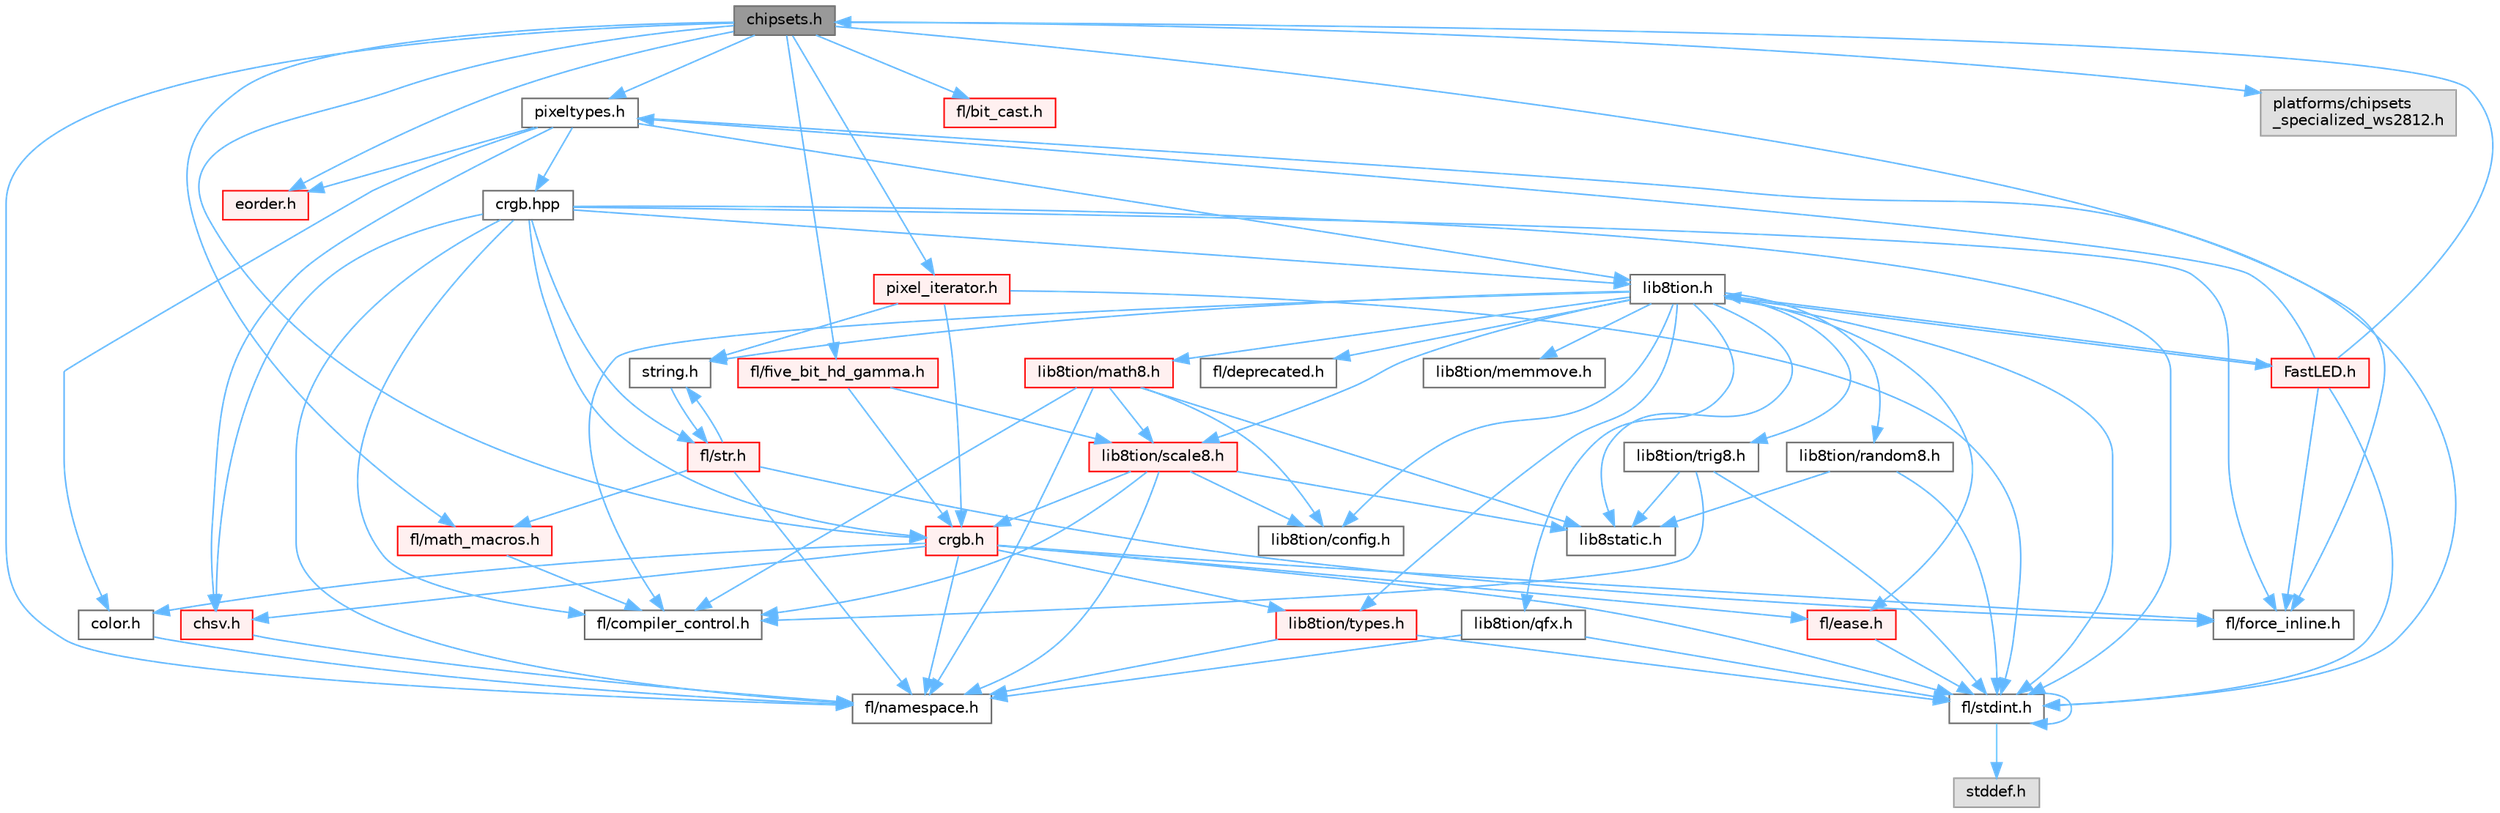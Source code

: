 digraph "chipsets.h"
{
 // INTERACTIVE_SVG=YES
 // LATEX_PDF_SIZE
  bgcolor="transparent";
  edge [fontname=Helvetica,fontsize=10,labelfontname=Helvetica,labelfontsize=10];
  node [fontname=Helvetica,fontsize=10,shape=box,height=0.2,width=0.4];
  Node1 [id="Node000001",label="chipsets.h",height=0.2,width=0.4,color="gray40", fillcolor="grey60", style="filled", fontcolor="black",tooltip="Contains the bulk of the definitions for the various LED chipsets supported."];
  Node1 -> Node2 [id="edge1_Node000001_Node000002",color="steelblue1",style="solid",tooltip=" "];
  Node2 [id="Node000002",label="pixeltypes.h",height=0.2,width=0.4,color="grey40", fillcolor="white", style="filled",URL="$d2/dba/pixeltypes_8h.html",tooltip="Includes defintions for RGB and HSV pixels."];
  Node2 -> Node3 [id="edge2_Node000002_Node000003",color="steelblue1",style="solid",tooltip=" "];
  Node3 [id="Node000003",label="fl/stdint.h",height=0.2,width=0.4,color="grey40", fillcolor="white", style="filled",URL="$df/dd8/stdint_8h.html",tooltip=" "];
  Node3 -> Node4 [id="edge3_Node000003_Node000004",color="steelblue1",style="solid",tooltip=" "];
  Node4 [id="Node000004",label="stddef.h",height=0.2,width=0.4,color="grey60", fillcolor="#E0E0E0", style="filled",tooltip=" "];
  Node3 -> Node3 [id="edge4_Node000003_Node000003",color="steelblue1",style="solid",tooltip=" "];
  Node2 -> Node5 [id="edge5_Node000002_Node000005",color="steelblue1",style="solid",tooltip=" "];
  Node5 [id="Node000005",label="lib8tion.h",height=0.2,width=0.4,color="grey40", fillcolor="white", style="filled",URL="$df/da5/lib8tion_8h.html",tooltip="Fast, efficient 8-bit math functions specifically designed for high-performance LED programming."];
  Node5 -> Node6 [id="edge6_Node000005_Node000006",color="steelblue1",style="solid",tooltip=" "];
  Node6 [id="Node000006",label="FastLED.h",height=0.2,width=0.4,color="red", fillcolor="#FFF0F0", style="filled",URL="$db/d97/_fast_l_e_d_8h.html",tooltip="central include file for FastLED, defines the CFastLED class/object"];
  Node6 -> Node3 [id="edge7_Node000006_Node000003",color="steelblue1",style="solid",tooltip=" "];
  Node6 -> Node10 [id="edge8_Node000006_Node000010",color="steelblue1",style="solid",tooltip=" "];
  Node10 [id="Node000010",label="fl/force_inline.h",height=0.2,width=0.4,color="grey40", fillcolor="white", style="filled",URL="$d4/d64/force__inline_8h.html",tooltip=" "];
  Node6 -> Node5 [id="edge9_Node000006_Node000005",color="steelblue1",style="solid",tooltip=" "];
  Node6 -> Node2 [id="edge10_Node000006_Node000002",color="steelblue1",style="solid",tooltip=" "];
  Node6 -> Node1 [id="edge11_Node000006_Node000001",color="steelblue1",style="solid",tooltip=" "];
  Node5 -> Node36 [id="edge12_Node000005_Node000036",color="steelblue1",style="solid",tooltip=" "];
  Node36 [id="Node000036",label="lib8tion/types.h",height=0.2,width=0.4,color="red", fillcolor="#FFF0F0", style="filled",URL="$d9/ddf/lib8tion_2types_8h.html",tooltip="Defines fractional types used for lib8tion functions."];
  Node36 -> Node3 [id="edge13_Node000036_Node000003",color="steelblue1",style="solid",tooltip=" "];
  Node36 -> Node15 [id="edge14_Node000036_Node000015",color="steelblue1",style="solid",tooltip=" "];
  Node15 [id="Node000015",label="fl/namespace.h",height=0.2,width=0.4,color="grey40", fillcolor="white", style="filled",URL="$df/d2a/namespace_8h.html",tooltip="Implements the FastLED namespace macros."];
  Node5 -> Node65 [id="edge15_Node000005_Node000065",color="steelblue1",style="solid",tooltip=" "];
  Node65 [id="Node000065",label="fl/deprecated.h",height=0.2,width=0.4,color="grey40", fillcolor="white", style="filled",URL="$d4/dce/deprecated_8h.html",tooltip=" "];
  Node5 -> Node45 [id="edge16_Node000005_Node000045",color="steelblue1",style="solid",tooltip=" "];
  Node45 [id="Node000045",label="fl/compiler_control.h",height=0.2,width=0.4,color="grey40", fillcolor="white", style="filled",URL="$d4/d54/compiler__control_8h.html",tooltip=" "];
  Node5 -> Node3 [id="edge17_Node000005_Node000003",color="steelblue1",style="solid",tooltip=" "];
  Node5 -> Node28 [id="edge18_Node000005_Node000028",color="steelblue1",style="solid",tooltip=" "];
  Node28 [id="Node000028",label="lib8static.h",height=0.2,width=0.4,color="grey40", fillcolor="white", style="filled",URL="$d4/d7a/lib8static_8h.html",tooltip="Defines static inlining macros for lib8tion functions."];
  Node5 -> Node128 [id="edge19_Node000005_Node000128",color="steelblue1",style="solid",tooltip=" "];
  Node128 [id="Node000128",label="lib8tion/qfx.h",height=0.2,width=0.4,color="grey40", fillcolor="white", style="filled",URL="$d2/d19/qfx_8h.html",tooltip=" "];
  Node128 -> Node3 [id="edge20_Node000128_Node000003",color="steelblue1",style="solid",tooltip=" "];
  Node128 -> Node15 [id="edge21_Node000128_Node000015",color="steelblue1",style="solid",tooltip=" "];
  Node5 -> Node124 [id="edge22_Node000005_Node000124",color="steelblue1",style="solid",tooltip=" "];
  Node124 [id="Node000124",label="lib8tion/memmove.h",height=0.2,width=0.4,color="grey40", fillcolor="white", style="filled",URL="$d9/d72/memmove_8h.html",tooltip=" "];
  Node5 -> Node83 [id="edge23_Node000005_Node000083",color="steelblue1",style="solid",tooltip=" "];
  Node83 [id="Node000083",label="lib8tion/config.h",height=0.2,width=0.4,color="grey40", fillcolor="white", style="filled",URL="$db/d16/config_8h.html",tooltip=" "];
  Node5 -> Node80 [id="edge24_Node000005_Node000080",color="steelblue1",style="solid",tooltip=" "];
  Node80 [id="Node000080",label="fl/ease.h",height=0.2,width=0.4,color="red", fillcolor="#FFF0F0", style="filled",URL="$db/d19/ease_8h.html",tooltip=" "];
  Node80 -> Node3 [id="edge25_Node000080_Node000003",color="steelblue1",style="solid",tooltip=" "];
  Node5 -> Node38 [id="edge26_Node000005_Node000038",color="steelblue1",style="solid",tooltip=" "];
  Node38 [id="Node000038",label="string.h",height=0.2,width=0.4,color="grey40", fillcolor="white", style="filled",URL="$da/d66/string_8h.html",tooltip=" "];
  Node38 -> Node39 [id="edge27_Node000038_Node000039",color="steelblue1",style="solid",tooltip=" "];
  Node39 [id="Node000039",label="fl/str.h",height=0.2,width=0.4,color="red", fillcolor="#FFF0F0", style="filled",URL="$d1/d93/str_8h.html",tooltip=" "];
  Node39 -> Node38 [id="edge28_Node000039_Node000038",color="steelblue1",style="solid",tooltip=" "];
  Node39 -> Node44 [id="edge29_Node000039_Node000044",color="steelblue1",style="solid",tooltip=" "];
  Node44 [id="Node000044",label="fl/math_macros.h",height=0.2,width=0.4,color="red", fillcolor="#FFF0F0", style="filled",URL="$d8/db8/math__macros_8h.html",tooltip=" "];
  Node44 -> Node45 [id="edge30_Node000044_Node000045",color="steelblue1",style="solid",tooltip=" "];
  Node39 -> Node15 [id="edge31_Node000039_Node000015",color="steelblue1",style="solid",tooltip=" "];
  Node39 -> Node10 [id="edge32_Node000039_Node000010",color="steelblue1",style="solid",tooltip=" "];
  Node5 -> Node133 [id="edge33_Node000005_Node000133",color="steelblue1",style="solid",tooltip=" "];
  Node133 [id="Node000133",label="lib8tion/math8.h",height=0.2,width=0.4,color="red", fillcolor="#FFF0F0", style="filled",URL="$d5/dd1/math8_8h.html",tooltip="Fast, efficient 8-bit math functions specifically designed for high-performance LED programming."];
  Node133 -> Node83 [id="edge34_Node000133_Node000083",color="steelblue1",style="solid",tooltip=" "];
  Node133 -> Node82 [id="edge35_Node000133_Node000082",color="steelblue1",style="solid",tooltip=" "];
  Node82 [id="Node000082",label="lib8tion/scale8.h",height=0.2,width=0.4,color="red", fillcolor="#FFF0F0", style="filled",URL="$db/d91/scale8_8h.html",tooltip="Fast, efficient 8-bit scaling functions specifically designed for high-performance LED programming."];
  Node82 -> Node45 [id="edge36_Node000082_Node000045",color="steelblue1",style="solid",tooltip=" "];
  Node82 -> Node83 [id="edge37_Node000082_Node000083",color="steelblue1",style="solid",tooltip=" "];
  Node82 -> Node33 [id="edge38_Node000082_Node000033",color="steelblue1",style="solid",tooltip=" "];
  Node33 [id="Node000033",label="crgb.h",height=0.2,width=0.4,color="red", fillcolor="#FFF0F0", style="filled",URL="$db/dd1/crgb_8h.html",tooltip="Defines the red, green, and blue (RGB) pixel struct."];
  Node33 -> Node3 [id="edge39_Node000033_Node000003",color="steelblue1",style="solid",tooltip=" "];
  Node33 -> Node34 [id="edge40_Node000033_Node000034",color="steelblue1",style="solid",tooltip=" "];
  Node34 [id="Node000034",label="chsv.h",height=0.2,width=0.4,color="red", fillcolor="#FFF0F0", style="filled",URL="$d8/dd0/chsv_8h.html",tooltip="Defines the hue, saturation, and value (HSV) pixel struct."];
  Node34 -> Node15 [id="edge41_Node000034_Node000015",color="steelblue1",style="solid",tooltip=" "];
  Node33 -> Node15 [id="edge42_Node000033_Node000015",color="steelblue1",style="solid",tooltip=" "];
  Node33 -> Node23 [id="edge43_Node000033_Node000023",color="steelblue1",style="solid",tooltip=" "];
  Node23 [id="Node000023",label="color.h",height=0.2,width=0.4,color="grey40", fillcolor="white", style="filled",URL="$d2/d6b/src_2color_8h.html",tooltip="Contains definitions for color correction and temperature."];
  Node23 -> Node15 [id="edge44_Node000023_Node000015",color="steelblue1",style="solid",tooltip=" "];
  Node33 -> Node36 [id="edge45_Node000033_Node000036",color="steelblue1",style="solid",tooltip=" "];
  Node33 -> Node10 [id="edge46_Node000033_Node000010",color="steelblue1",style="solid",tooltip=" "];
  Node33 -> Node80 [id="edge47_Node000033_Node000080",color="steelblue1",style="solid",tooltip=" "];
  Node82 -> Node15 [id="edge48_Node000082_Node000015",color="steelblue1",style="solid",tooltip=" "];
  Node82 -> Node28 [id="edge49_Node000082_Node000028",color="steelblue1",style="solid",tooltip=" "];
  Node133 -> Node28 [id="edge50_Node000133_Node000028",color="steelblue1",style="solid",tooltip=" "];
  Node133 -> Node15 [id="edge51_Node000133_Node000015",color="steelblue1",style="solid",tooltip=" "];
  Node133 -> Node45 [id="edge52_Node000133_Node000045",color="steelblue1",style="solid",tooltip=" "];
  Node5 -> Node82 [id="edge53_Node000005_Node000082",color="steelblue1",style="solid",tooltip=" "];
  Node5 -> Node98 [id="edge54_Node000005_Node000098",color="steelblue1",style="solid",tooltip=" "];
  Node98 [id="Node000098",label="lib8tion/random8.h",height=0.2,width=0.4,color="grey40", fillcolor="white", style="filled",URL="$d9/dfa/random8_8h.html",tooltip="Fast, efficient random number generators specifically designed for high-performance LED programming."];
  Node98 -> Node3 [id="edge55_Node000098_Node000003",color="steelblue1",style="solid",tooltip=" "];
  Node98 -> Node28 [id="edge56_Node000098_Node000028",color="steelblue1",style="solid",tooltip=" "];
  Node5 -> Node134 [id="edge57_Node000005_Node000134",color="steelblue1",style="solid",tooltip=" "];
  Node134 [id="Node000134",label="lib8tion/trig8.h",height=0.2,width=0.4,color="grey40", fillcolor="white", style="filled",URL="$d3/db9/trig8_8h.html",tooltip="Fast, efficient 8-bit trigonometry functions specifically designed for high-performance LED programmi..."];
  Node134 -> Node3 [id="edge58_Node000134_Node000003",color="steelblue1",style="solid",tooltip=" "];
  Node134 -> Node28 [id="edge59_Node000134_Node000028",color="steelblue1",style="solid",tooltip=" "];
  Node134 -> Node45 [id="edge60_Node000134_Node000045",color="steelblue1",style="solid",tooltip=" "];
  Node2 -> Node23 [id="edge61_Node000002_Node000023",color="steelblue1",style="solid",tooltip=" "];
  Node2 -> Node24 [id="edge62_Node000002_Node000024",color="steelblue1",style="solid",tooltip=" "];
  Node24 [id="Node000024",label="eorder.h",height=0.2,width=0.4,color="red", fillcolor="#FFF0F0", style="filled",URL="$db/d07/eorder_8h.html",tooltip="Defines color channel ordering enumerations."];
  Node2 -> Node34 [id="edge63_Node000002_Node000034",color="steelblue1",style="solid",tooltip=" "];
  Node2 -> Node135 [id="edge64_Node000002_Node000135",color="steelblue1",style="solid",tooltip=" "];
  Node135 [id="Node000135",label="crgb.hpp",height=0.2,width=0.4,color="grey40", fillcolor="white", style="filled",URL="$d0/d4b/crgb_8hpp.html",tooltip="Defines utility functions for the red, green, and blue (RGB) pixel struct."];
  Node135 -> Node3 [id="edge65_Node000135_Node000003",color="steelblue1",style="solid",tooltip=" "];
  Node135 -> Node34 [id="edge66_Node000135_Node000034",color="steelblue1",style="solid",tooltip=" "];
  Node135 -> Node33 [id="edge67_Node000135_Node000033",color="steelblue1",style="solid",tooltip=" "];
  Node135 -> Node5 [id="edge68_Node000135_Node000005",color="steelblue1",style="solid",tooltip=" "];
  Node135 -> Node15 [id="edge69_Node000135_Node000015",color="steelblue1",style="solid",tooltip=" "];
  Node135 -> Node10 [id="edge70_Node000135_Node000010",color="steelblue1",style="solid",tooltip=" "];
  Node135 -> Node39 [id="edge71_Node000135_Node000039",color="steelblue1",style="solid",tooltip=" "];
  Node135 -> Node45 [id="edge72_Node000135_Node000045",color="steelblue1",style="solid",tooltip=" "];
  Node1 -> Node31 [id="edge73_Node000001_Node000031",color="steelblue1",style="solid",tooltip=" "];
  Node31 [id="Node000031",label="fl/five_bit_hd_gamma.h",height=0.2,width=0.4,color="red", fillcolor="#FFF0F0", style="filled",URL="$dc/d44/five__bit__hd__gamma_8h.html",tooltip="Declares functions for five-bit gamma correction."];
  Node31 -> Node33 [id="edge74_Node000031_Node000033",color="steelblue1",style="solid",tooltip=" "];
  Node31 -> Node82 [id="edge75_Node000031_Node000082",color="steelblue1",style="solid",tooltip=" "];
  Node1 -> Node10 [id="edge76_Node000001_Node000010",color="steelblue1",style="solid",tooltip=" "];
  Node1 -> Node61 [id="edge77_Node000001_Node000061",color="steelblue1",style="solid",tooltip=" "];
  Node61 [id="Node000061",label="fl/bit_cast.h",height=0.2,width=0.4,color="red", fillcolor="#FFF0F0", style="filled",URL="$df/d72/bit__cast_8h.html",tooltip=" "];
  Node1 -> Node85 [id="edge78_Node000001_Node000085",color="steelblue1",style="solid",tooltip=" "];
  Node85 [id="Node000085",label="pixel_iterator.h",height=0.2,width=0.4,color="red", fillcolor="#FFF0F0", style="filled",URL="$d8/d6c/pixel__iterator_8h.html",tooltip="Non-templated low level pixel data writing class."];
  Node85 -> Node3 [id="edge79_Node000085_Node000003",color="steelblue1",style="solid",tooltip=" "];
  Node85 -> Node38 [id="edge80_Node000085_Node000038",color="steelblue1",style="solid",tooltip=" "];
  Node85 -> Node33 [id="edge81_Node000085_Node000033",color="steelblue1",style="solid",tooltip=" "];
  Node1 -> Node33 [id="edge82_Node000001_Node000033",color="steelblue1",style="solid",tooltip=" "];
  Node1 -> Node24 [id="edge83_Node000001_Node000024",color="steelblue1",style="solid",tooltip=" "];
  Node1 -> Node15 [id="edge84_Node000001_Node000015",color="steelblue1",style="solid",tooltip=" "];
  Node1 -> Node44 [id="edge85_Node000001_Node000044",color="steelblue1",style="solid",tooltip=" "];
  Node1 -> Node136 [id="edge86_Node000001_Node000136",color="steelblue1",style="solid",tooltip=" "];
  Node136 [id="Node000136",label="platforms/chipsets\l_specialized_ws2812.h",height=0.2,width=0.4,color="grey60", fillcolor="#E0E0E0", style="filled",tooltip=" "];
}
